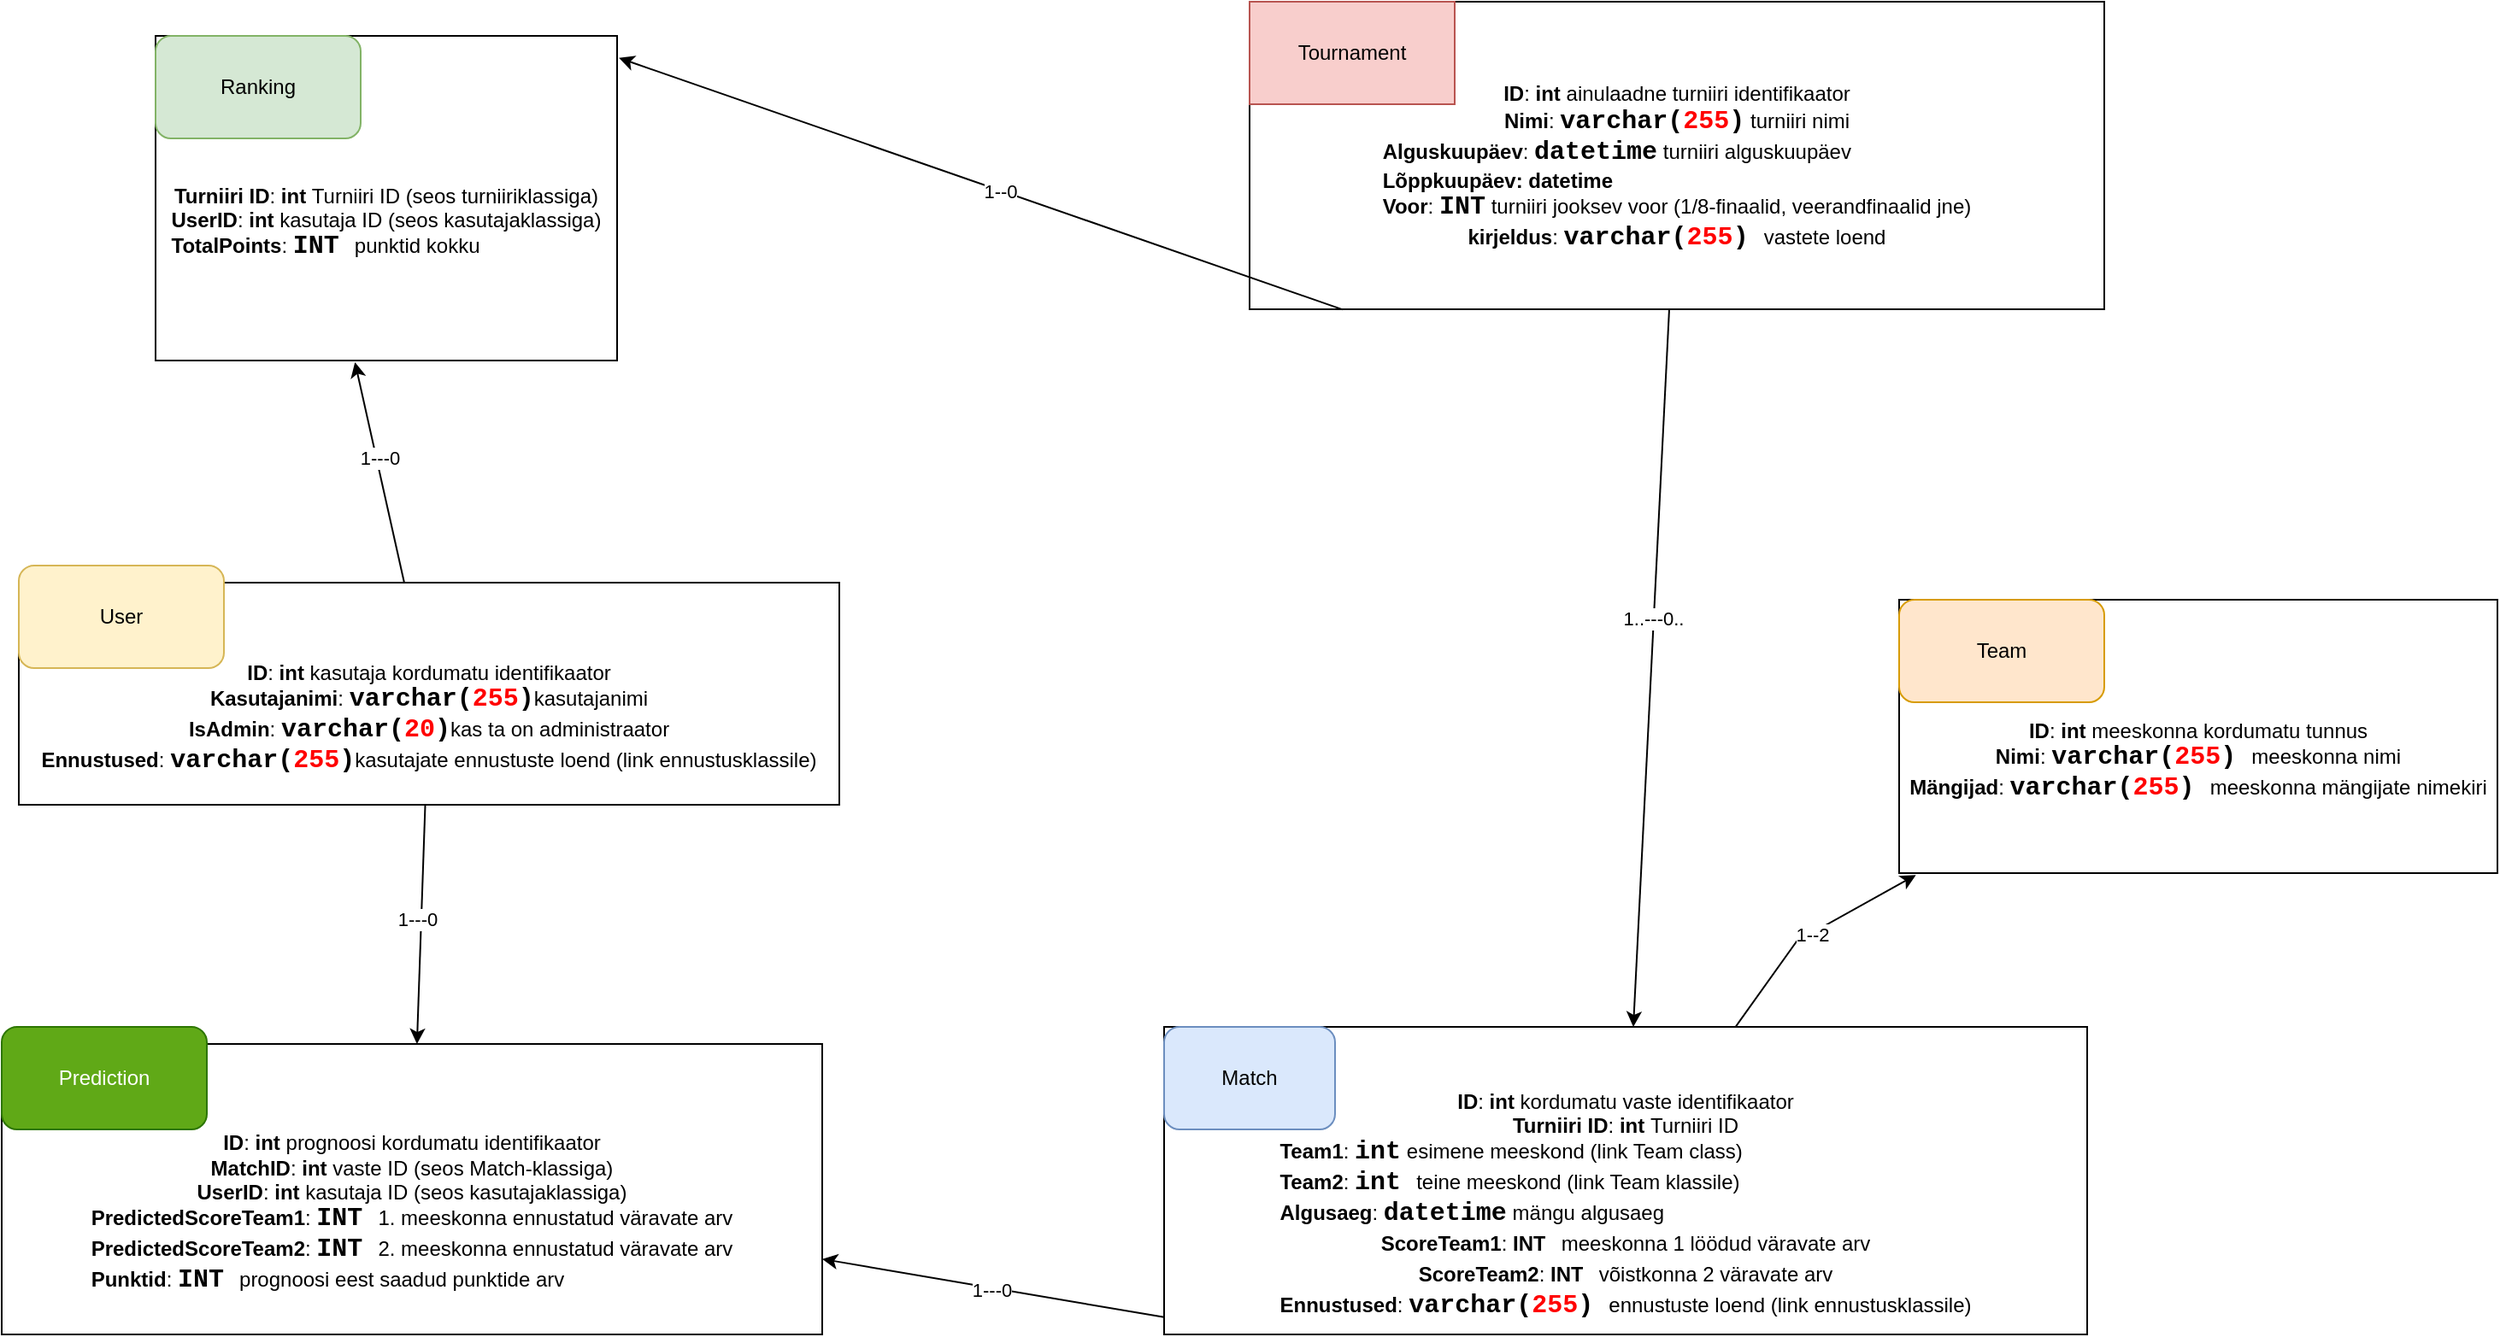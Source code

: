 <mxfile version="24.7.17">
  <diagram name="Page-1" id="b7rdRbisXsfhqXNTFeZn">
    <mxGraphModel dx="1692" dy="943" grid="1" gridSize="10" guides="1" tooltips="1" connect="1" arrows="1" fold="1" page="1" pageScale="1" pageWidth="850" pageHeight="1100" math="0" shadow="0">
      <root>
        <mxCell id="0" />
        <mxCell id="1" parent="0" />
        <mxCell id="JmhOv1nxYpQfWcacWQYe-1" value="&lt;div&gt;&lt;br&gt;&lt;/div&gt;&lt;div&gt;&lt;b&gt;ID&lt;/b&gt;:&amp;nbsp;&lt;b style=&quot;background-color: initial;&quot;&gt;int&lt;/b&gt;&lt;span style=&quot;background-color: initial;&quot;&gt;&amp;nbsp;ainulaadne turniiri identifikaator&lt;/span&gt;&lt;/div&gt;&lt;div&gt;&lt;b&gt;Nimi&lt;/b&gt;:&amp;nbsp;&lt;b&gt;&lt;span style=&quot;font-family: Consolas, Menlo, &amp;quot;courier new&amp;quot;, monospace; font-size: 15px; text-align: start; background-color: rgb(255, 255, 255);&quot;&gt;varchar(&lt;/span&gt;&lt;span style=&quot;box-sizing: inherit; color: red; font-family: Consolas, Menlo, &amp;quot;courier new&amp;quot;, monospace; font-size: 15px; text-align: start; background-color: rgb(255, 255, 255);&quot; class=&quot;sqlnumbercolor&quot;&gt;255&lt;/span&gt;&lt;span style=&quot;font-family: Consolas, Menlo, &amp;quot;courier new&amp;quot;, monospace; font-size: 15px; text-align: start; background-color: rgb(255, 255, 255);&quot;&gt;)&lt;/span&gt;&lt;/b&gt;&lt;span style=&quot;background-color: initial;&quot;&gt;&amp;nbsp;turniiri nimi&lt;/span&gt;&lt;/div&gt;&lt;div style=&quot;text-align: start;&quot;&gt;&lt;b&gt;Alguskuupäev&lt;/b&gt;: &lt;font face=&quot;Consolas, Menlo, courier new, monospace&quot;&gt;&lt;span style=&quot;font-size: 15px; background-color: rgb(255, 255, 255);&quot;&gt;&lt;b&gt;datetime&lt;/b&gt;&lt;/span&gt;&lt;/font&gt;&lt;span style=&quot;background-color: initial;&quot;&gt;&lt;b&gt;&amp;nbsp;&lt;/b&gt;turniiri alguskuupäev&amp;nbsp;&lt;/span&gt;&lt;/div&gt;&lt;div style=&quot;text-align: start;&quot;&gt;&lt;span style=&quot;background-color: initial; text-align: center;&quot;&gt;&lt;b&gt;Lõppkuupäev: datetime&lt;/b&gt;&lt;/span&gt;&lt;/div&gt;&lt;div style=&quot;text-align: start;&quot;&gt;&lt;b&gt;Voor&lt;/b&gt;: &lt;font face=&quot;Consolas, Menlo, courier new, monospace&quot;&gt;&lt;span style=&quot;font-size: 15px; background-color: rgb(255, 255, 255);&quot;&gt;&lt;b&gt;INT&lt;/b&gt;&lt;/span&gt;&lt;/font&gt;&lt;span style=&quot;background-color: initial;&quot;&gt;&amp;nbsp;turniiri jooksev voor (1/8-finaalid, veerandfinaalid jne)&lt;/span&gt;&lt;/div&gt;&lt;div&gt;&lt;b&gt;kirjeldus&lt;/b&gt;:&amp;nbsp;&lt;b&gt;&lt;span style=&quot;font-family: Consolas, Menlo, &amp;quot;courier new&amp;quot;, monospace; font-size: 15px; text-align: start; background-color: rgb(255, 255, 255);&quot;&gt;varchar(&lt;/span&gt;&lt;span style=&quot;box-sizing: inherit; color: red; font-family: Consolas, Menlo, &amp;quot;courier new&amp;quot;, monospace; font-size: 15px; text-align: start; background-color: rgb(255, 255, 255);&quot; class=&quot;sqlnumbercolor&quot;&gt;255&lt;/span&gt;&lt;/b&gt;&lt;span style=&quot;font-family: Consolas, Menlo, &amp;quot;courier new&amp;quot;, monospace; font-size: 15px; text-align: start; background-color: rgb(255, 255, 255);&quot;&gt;&lt;b&gt;)&lt;/b&gt;&amp;nbsp;&lt;/span&gt;&lt;span style=&quot;background-color: initial;&quot;&gt;vastete loend&lt;/span&gt;&lt;/div&gt;" style="rounded=0;whiteSpace=wrap;html=1;" vertex="1" parent="1">
          <mxGeometry x="1000" y="230" width="500" height="180" as="geometry" />
        </mxCell>
        <mxCell id="JmhOv1nxYpQfWcacWQYe-2" value="&lt;div&gt;Tournament&lt;br&gt;&lt;/div&gt;" style="rounded=0;whiteSpace=wrap;html=1;fillColor=#f8cecc;strokeColor=#b85450;" vertex="1" parent="1">
          <mxGeometry x="1000" y="230" width="120" height="60" as="geometry" />
        </mxCell>
        <mxCell id="JmhOv1nxYpQfWcacWQYe-3" value="&lt;div&gt;&lt;br&gt;&lt;/div&gt;&lt;div&gt;&lt;br&gt;&lt;/div&gt;&lt;div&gt;&lt;b&gt;ID&lt;/b&gt;:&amp;nbsp;&lt;b style=&quot;background-color: initial;&quot;&gt;int&amp;nbsp;&lt;/b&gt;&lt;span style=&quot;background-color: initial;&quot;&gt;meeskonna kordumatu tunnus&lt;/span&gt;&lt;/div&gt;&lt;div&gt;&lt;b&gt;Nimi&lt;/b&gt;:&amp;nbsp;&lt;b&gt;&lt;span style=&quot;font-family: Consolas, Menlo, &amp;quot;courier new&amp;quot;, monospace; font-size: 15px; text-align: start; background-color: rgb(255, 255, 255);&quot;&gt;varchar(&lt;/span&gt;&lt;span style=&quot;box-sizing: inherit; color: red; font-family: Consolas, Menlo, &amp;quot;courier new&amp;quot;, monospace; font-size: 15px; text-align: start; background-color: rgb(255, 255, 255);&quot; class=&quot;sqlnumbercolor&quot;&gt;255&lt;/span&gt;&lt;/b&gt;&lt;span style=&quot;font-family: Consolas, Menlo, &amp;quot;courier new&amp;quot;, monospace; font-size: 15px; text-align: start; background-color: rgb(255, 255, 255);&quot;&gt;&lt;b&gt;)&lt;/b&gt;&amp;nbsp;&lt;/span&gt;&lt;span style=&quot;background-color: initial;&quot;&gt;meeskonna nimi&lt;/span&gt;&lt;/div&gt;&lt;div&gt;&lt;b&gt;Mängijad&lt;/b&gt;:&amp;nbsp;&lt;b&gt;&lt;span style=&quot;font-family: Consolas, Menlo, &amp;quot;courier new&amp;quot;, monospace; font-size: 15px; text-align: start; background-color: rgb(255, 255, 255);&quot;&gt;varchar(&lt;/span&gt;&lt;span style=&quot;box-sizing: inherit; color: red; font-family: Consolas, Menlo, &amp;quot;courier new&amp;quot;, monospace; font-size: 15px; text-align: start; background-color: rgb(255, 255, 255);&quot; class=&quot;sqlnumbercolor&quot;&gt;255&lt;/span&gt;&lt;/b&gt;&lt;span style=&quot;font-family: Consolas, Menlo, &amp;quot;courier new&amp;quot;, monospace; font-size: 15px; text-align: start; background-color: rgb(255, 255, 255);&quot;&gt;&lt;b&gt;)&lt;/b&gt;&amp;nbsp;&lt;/span&gt;&lt;span style=&quot;background-color: initial;&quot;&gt;meeskonna mängijate nimekiri&lt;/span&gt;&lt;/div&gt;" style="rounded=0;whiteSpace=wrap;html=1;" vertex="1" parent="1">
          <mxGeometry x="1380" y="580" width="350" height="160" as="geometry" />
        </mxCell>
        <mxCell id="JmhOv1nxYpQfWcacWQYe-4" value="Team" style="rounded=1;whiteSpace=wrap;html=1;fillColor=#ffe6cc;strokeColor=#d79b00;" vertex="1" parent="1">
          <mxGeometry x="1380" y="580" width="120" height="60" as="geometry" />
        </mxCell>
        <mxCell id="JmhOv1nxYpQfWcacWQYe-5" value="&lt;div&gt;&lt;br&gt;&lt;/div&gt;&lt;div&gt;&lt;br&gt;&lt;/div&gt;&lt;div&gt;&lt;b&gt;ID&lt;/b&gt;:&amp;nbsp;&lt;b style=&quot;background-color: initial;&quot;&gt;int&amp;nbsp;&lt;/b&gt;&lt;span style=&quot;background-color: initial;&quot;&gt;kordumatu vaste identifikaator&lt;/span&gt;&lt;/div&gt;&lt;div&gt;&lt;b&gt;Turniiri ID&lt;/b&gt;:&amp;nbsp;&lt;b style=&quot;background-color: initial;&quot;&gt;int&amp;nbsp;&lt;/b&gt;&lt;span style=&quot;background-color: initial;&quot;&gt;Turniiri ID&lt;/span&gt;&lt;/div&gt;&lt;div style=&quot;text-align: start;&quot;&gt;&lt;b&gt;Team1&lt;/b&gt;: &lt;font face=&quot;Consolas, Menlo, courier new, monospace&quot;&gt;&lt;span style=&quot;font-size: 15px; background-color: rgb(255, 255, 255);&quot;&gt;&lt;b&gt;int&lt;/b&gt;&lt;/span&gt;&lt;/font&gt;&lt;span style=&quot;background-color: initial;&quot;&gt;&amp;nbsp;esimene meeskond (link Team class)&lt;/span&gt;&lt;/div&gt;&lt;div style=&quot;text-align: start;&quot;&gt;&lt;b&gt;Team2&lt;/b&gt;: &lt;font face=&quot;Consolas, Menlo, courier new, monospace&quot;&gt;&lt;span style=&quot;font-size: 15px; background-color: rgb(255, 255, 255);&quot;&gt;&lt;b&gt;int&amp;nbsp;&lt;/b&gt;&lt;/span&gt;&lt;/font&gt;&lt;span style=&quot;background-color: initial;&quot;&gt;teine ​​meeskond (link Team klassile)&lt;/span&gt;&lt;/div&gt;&lt;div style=&quot;text-align: start;&quot;&gt;&lt;b&gt;Algusaeg&lt;/b&gt;: &lt;font face=&quot;Consolas, Menlo, courier new, monospace&quot;&gt;&lt;span style=&quot;font-size: 15px; background-color: rgb(255, 255, 255);&quot;&gt;&lt;b&gt;datetime&lt;/b&gt;&lt;/span&gt;&lt;/font&gt;&lt;span style=&quot;background-color: initial;&quot;&gt;&lt;b&gt;&amp;nbsp;&lt;/b&gt;mängu algusaeg&lt;/span&gt;&lt;/div&gt;&lt;div&gt;&lt;b&gt;ScoreTeam1&lt;/b&gt;: &lt;b&gt;INT&lt;span style=&quot;font-family: Consolas, Menlo, &amp;quot;courier new&amp;quot;, monospace; font-size: 15px; text-align: start; background-color: rgb(255, 255, 255);&quot;&gt;&amp;nbsp;&lt;/span&gt;&lt;/b&gt;&lt;span style=&quot;background-color: initial;&quot;&gt;meeskonna 1 löödud väravate arv&lt;/span&gt;&lt;/div&gt;&lt;div&gt;&lt;b&gt;ScoreTeam2&lt;/b&gt;: &lt;b&gt;INT&lt;span style=&quot;font-family: Consolas, Menlo, &amp;quot;courier new&amp;quot;, monospace; font-size: 15px; text-align: start; background-color: rgb(255, 255, 255);&quot;&gt;&amp;nbsp;&lt;/span&gt;&lt;/b&gt;&lt;span style=&quot;background-color: initial;&quot;&gt;võistkonna 2 väravate arv&lt;/span&gt;&lt;/div&gt;&lt;div&gt;&lt;b&gt;Ennustused&lt;/b&gt;:&amp;nbsp;&lt;b&gt;&lt;span style=&quot;font-family: Consolas, Menlo, &amp;quot;courier new&amp;quot;, monospace; font-size: 15px; text-align: start; background-color: rgb(255, 255, 255);&quot;&gt;varchar(&lt;/span&gt;&lt;span style=&quot;box-sizing: inherit; color: red; font-family: Consolas, Menlo, &amp;quot;courier new&amp;quot;, monospace; font-size: 15px; text-align: start; background-color: rgb(255, 255, 255);&quot; class=&quot;sqlnumbercolor&quot;&gt;255&lt;/span&gt;&lt;/b&gt;&lt;span style=&quot;font-family: Consolas, Menlo, &amp;quot;courier new&amp;quot;, monospace; font-size: 15px; text-align: start; background-color: rgb(255, 255, 255);&quot;&gt;&lt;b&gt;)&lt;/b&gt;&amp;nbsp;&lt;/span&gt;&lt;span style=&quot;background-color: initial;&quot;&gt;ennustuste loend (link ennustusklassile)&lt;/span&gt;&lt;/div&gt;" style="rounded=0;whiteSpace=wrap;html=1;" vertex="1" parent="1">
          <mxGeometry x="950" y="830" width="540" height="180" as="geometry" />
        </mxCell>
        <mxCell id="JmhOv1nxYpQfWcacWQYe-6" value="Match" style="rounded=1;whiteSpace=wrap;html=1;fillColor=#dae8fc;strokeColor=#6c8ebf;" vertex="1" parent="1">
          <mxGeometry x="950" y="830" width="100" height="60" as="geometry" />
        </mxCell>
        <mxCell id="JmhOv1nxYpQfWcacWQYe-7" value="&lt;div&gt;&lt;br&gt;&lt;/div&gt;&lt;div&gt;&lt;br&gt;&lt;/div&gt;&lt;div&gt;&lt;b&gt;ID&lt;/b&gt;:&amp;nbsp;&lt;b style=&quot;background-color: initial;&quot;&gt;int&lt;/b&gt;&lt;span style=&quot;background-color: initial;&quot;&gt;&amp;nbsp;kasutaja kordumatu identifikaator&lt;/span&gt;&lt;/div&gt;&lt;div&gt;&lt;b&gt;Kasutajanimi&lt;/b&gt;:&amp;nbsp;&lt;b&gt;&lt;span style=&quot;font-family: Consolas, Menlo, &amp;quot;courier new&amp;quot;, monospace; font-size: 15px; text-align: start; background-color: rgb(255, 255, 255);&quot;&gt;varchar(&lt;/span&gt;&lt;span style=&quot;box-sizing: inherit; color: red; font-family: Consolas, Menlo, &amp;quot;courier new&amp;quot;, monospace; font-size: 15px; text-align: start; background-color: rgb(255, 255, 255);&quot; class=&quot;sqlnumbercolor&quot;&gt;255&lt;/span&gt;&lt;span style=&quot;font-family: Consolas, Menlo, &amp;quot;courier new&amp;quot;, monospace; font-size: 15px; text-align: start; background-color: rgb(255, 255, 255);&quot;&gt;)&lt;/span&gt;&lt;/b&gt;&lt;span style=&quot;background-color: initial;&quot;&gt;kasutajanimi&lt;/span&gt;&lt;/div&gt;&lt;div&gt;&lt;b&gt;IsAdmin&lt;/b&gt;:&amp;nbsp;&lt;b&gt;&lt;span style=&quot;font-family: Consolas, Menlo, &amp;quot;courier new&amp;quot;, monospace; font-size: 15px; text-align: start; background-color: rgb(255, 255, 255);&quot;&gt;varchar(&lt;/span&gt;&lt;span style=&quot;box-sizing: inherit; color: red; font-family: Consolas, Menlo, &amp;quot;courier new&amp;quot;, monospace; font-size: 15px; text-align: start; background-color: rgb(255, 255, 255);&quot; class=&quot;sqlnumbercolor&quot;&gt;20&lt;/span&gt;&lt;span style=&quot;font-family: Consolas, Menlo, &amp;quot;courier new&amp;quot;, monospace; font-size: 15px; text-align: start; background-color: rgb(255, 255, 255);&quot;&gt;)&lt;/span&gt;&lt;/b&gt;&lt;span style=&quot;background-color: initial;&quot;&gt;kas ta on administraator&lt;/span&gt;&lt;/div&gt;&lt;div&gt;&lt;b&gt;Ennustused&lt;/b&gt;:&amp;nbsp;&lt;b&gt;&lt;span style=&quot;font-family: Consolas, Menlo, &amp;quot;courier new&amp;quot;, monospace; font-size: 15px; text-align: start; background-color: rgb(255, 255, 255);&quot;&gt;varchar(&lt;/span&gt;&lt;span style=&quot;box-sizing: inherit; color: red; font-family: Consolas, Menlo, &amp;quot;courier new&amp;quot;, monospace; font-size: 15px; text-align: start; background-color: rgb(255, 255, 255);&quot; class=&quot;sqlnumbercolor&quot;&gt;255&lt;/span&gt;&lt;span style=&quot;font-family: Consolas, Menlo, &amp;quot;courier new&amp;quot;, monospace; font-size: 15px; text-align: start; background-color: rgb(255, 255, 255);&quot;&gt;)&lt;/span&gt;&lt;/b&gt;&lt;span style=&quot;background-color: initial;&quot;&gt;kasutajate ennustuste loend (link ennustusklassile)&lt;/span&gt;&lt;/div&gt;" style="rounded=0;whiteSpace=wrap;html=1;" vertex="1" parent="1">
          <mxGeometry x="280" y="570" width="480" height="130" as="geometry" />
        </mxCell>
        <mxCell id="JmhOv1nxYpQfWcacWQYe-8" value="User" style="rounded=1;whiteSpace=wrap;html=1;fillColor=#fff2cc;strokeColor=#d6b656;" vertex="1" parent="1">
          <mxGeometry x="280" y="560" width="120" height="60" as="geometry" />
        </mxCell>
        <mxCell id="JmhOv1nxYpQfWcacWQYe-9" value="&lt;div&gt;&lt;br&gt;&lt;/div&gt;&lt;div&gt;&lt;br&gt;&lt;/div&gt;&lt;div&gt;&lt;b&gt;ID&lt;/b&gt;:&amp;nbsp;&lt;b style=&quot;background-color: initial;&quot;&gt;int&amp;nbsp;&lt;/b&gt;&lt;span style=&quot;background-color: initial;&quot;&gt;prognoosi kordumatu identifikaator&lt;/span&gt;&lt;/div&gt;&lt;div&gt;&lt;b&gt;MatchID&lt;/b&gt;: &lt;b&gt;int &lt;/b&gt;vaste ID (seos Match-klassiga)&lt;/div&gt;&lt;div&gt;&lt;b&gt;UserID&lt;/b&gt;: &lt;b&gt;int &lt;/b&gt;kasutaja ID (seos kasutajaklassiga)&lt;/div&gt;&lt;div style=&quot;text-align: start;&quot;&gt;&lt;b&gt;PredictedScoreTeam1&lt;/b&gt;: &lt;font face=&quot;Consolas, Menlo, courier new, monospace&quot;&gt;&lt;span style=&quot;font-size: 15px; background-color: rgb(255, 255, 255);&quot;&gt;&lt;b&gt;INT&amp;nbsp;&lt;/b&gt;&lt;/span&gt;&lt;/font&gt;&lt;span style=&quot;background-color: initial;&quot;&gt;1. meeskonna ennustatud väravate arv&lt;/span&gt;&lt;/div&gt;&lt;div style=&quot;text-align: start;&quot;&gt;&lt;b&gt;PredictedScoreTeam2&lt;/b&gt;: &lt;font face=&quot;Consolas, Menlo, courier new, monospace&quot;&gt;&lt;span style=&quot;font-size: 15px; background-color: rgb(255, 255, 255);&quot;&gt;&lt;b&gt;INT&amp;nbsp;&lt;/b&gt;&lt;/span&gt;&lt;/font&gt;&lt;span style=&quot;background-color: initial;&quot;&gt;2. meeskonna ennustatud väravate arv&lt;/span&gt;&lt;/div&gt;&lt;div style=&quot;text-align: start;&quot;&gt;&lt;b&gt;Punktid&lt;/b&gt;: &lt;font face=&quot;Consolas, Menlo, courier new, monospace&quot;&gt;&lt;span style=&quot;font-size: 15px; background-color: rgb(255, 255, 255);&quot;&gt;&lt;b&gt;INT&amp;nbsp;&lt;/b&gt;&lt;/span&gt;&lt;/font&gt;&lt;span style=&quot;background-color: initial;&quot;&gt;prognoosi eest saadud punktide arv&lt;/span&gt;&lt;/div&gt;" style="rounded=0;whiteSpace=wrap;html=1;" vertex="1" parent="1">
          <mxGeometry x="270" y="840" width="480" height="170" as="geometry" />
        </mxCell>
        <mxCell id="JmhOv1nxYpQfWcacWQYe-10" value="Prediction" style="rounded=1;whiteSpace=wrap;html=1;fillColor=#60a917;fontColor=#ffffff;strokeColor=#2D7600;" vertex="1" parent="1">
          <mxGeometry x="270" y="830" width="120" height="60" as="geometry" />
        </mxCell>
        <mxCell id="JmhOv1nxYpQfWcacWQYe-20" value="" style="endArrow=classic;html=1;rounded=0;" edge="1" parent="1" source="JmhOv1nxYpQfWcacWQYe-1" target="JmhOv1nxYpQfWcacWQYe-5">
          <mxGeometry width="50" height="50" relative="1" as="geometry">
            <mxPoint x="1120" y="380" as="sourcePoint" />
            <mxPoint x="1170" y="330" as="targetPoint" />
          </mxGeometry>
        </mxCell>
        <mxCell id="JmhOv1nxYpQfWcacWQYe-21" value="1..---0.." style="edgeLabel;html=1;align=center;verticalAlign=middle;resizable=0;points=[];" vertex="1" connectable="0" parent="JmhOv1nxYpQfWcacWQYe-20">
          <mxGeometry x="-0.14" y="-1" relative="1" as="geometry">
            <mxPoint as="offset" />
          </mxGeometry>
        </mxCell>
        <mxCell id="JmhOv1nxYpQfWcacWQYe-22" value="" style="endArrow=classic;html=1;rounded=0;entryX=0.028;entryY=1.007;entryDx=0;entryDy=0;entryPerimeter=0;" edge="1" parent="1" source="JmhOv1nxYpQfWcacWQYe-5" target="JmhOv1nxYpQfWcacWQYe-3">
          <mxGeometry width="50" height="50" relative="1" as="geometry">
            <mxPoint x="1500" y="620" as="sourcePoint" />
            <mxPoint x="1943.948" y="211" as="targetPoint" />
            <Array as="points">
              <mxPoint x="1320" y="780" />
            </Array>
          </mxGeometry>
        </mxCell>
        <mxCell id="JmhOv1nxYpQfWcacWQYe-23" value="1--2" style="edgeLabel;html=1;align=center;verticalAlign=middle;resizable=0;points=[];" vertex="1" connectable="0" parent="JmhOv1nxYpQfWcacWQYe-22">
          <mxGeometry x="-0.013" relative="1" as="geometry">
            <mxPoint x="1" as="offset" />
          </mxGeometry>
        </mxCell>
        <mxCell id="JmhOv1nxYpQfWcacWQYe-24" value="" style="endArrow=classic;html=1;rounded=0;exitX=0;exitY=0.944;exitDx=0;exitDy=0;exitPerimeter=0;" edge="1" parent="1" source="JmhOv1nxYpQfWcacWQYe-5" target="JmhOv1nxYpQfWcacWQYe-9">
          <mxGeometry width="50" height="50" relative="1" as="geometry">
            <mxPoint x="1340" y="440" as="sourcePoint" />
            <mxPoint x="1390" y="390" as="targetPoint" />
          </mxGeometry>
        </mxCell>
        <mxCell id="JmhOv1nxYpQfWcacWQYe-25" value="1---0" style="edgeLabel;html=1;align=center;verticalAlign=middle;resizable=0;points=[];" vertex="1" connectable="0" parent="JmhOv1nxYpQfWcacWQYe-24">
          <mxGeometry x="0.012" y="1" relative="1" as="geometry">
            <mxPoint as="offset" />
          </mxGeometry>
        </mxCell>
        <mxCell id="JmhOv1nxYpQfWcacWQYe-27" value="" style="endArrow=classic;html=1;rounded=0;" edge="1" parent="1" source="JmhOv1nxYpQfWcacWQYe-7" target="JmhOv1nxYpQfWcacWQYe-9">
          <mxGeometry width="50" height="50" relative="1" as="geometry">
            <mxPoint x="850" y="490" as="sourcePoint" />
            <mxPoint x="900" y="440" as="targetPoint" />
          </mxGeometry>
        </mxCell>
        <mxCell id="JmhOv1nxYpQfWcacWQYe-28" value="1---0" style="edgeLabel;html=1;align=center;verticalAlign=middle;resizable=0;points=[];" vertex="1" connectable="0" parent="JmhOv1nxYpQfWcacWQYe-27">
          <mxGeometry x="-0.045" y="-3" relative="1" as="geometry">
            <mxPoint as="offset" />
          </mxGeometry>
        </mxCell>
        <mxCell id="JmhOv1nxYpQfWcacWQYe-29" value="&lt;div&gt;&lt;br&gt;&lt;/div&gt;&lt;div&gt;&lt;br&gt;&lt;/div&gt;&lt;div&gt;&lt;b&gt;Turniiri ID&lt;/b&gt;: &lt;b&gt;int&amp;nbsp;&lt;/b&gt;Turniiri ID (seos turniiriklassiga)&lt;/div&gt;&lt;div&gt;&lt;b&gt;UserID&lt;/b&gt;:&amp;nbsp;&lt;b style=&quot;background-color: initial;&quot;&gt;int&amp;nbsp;&lt;/b&gt;&lt;span style=&quot;background-color: initial;&quot;&gt;kasutaja ID (seos kasutajaklassiga)&lt;/span&gt;&lt;/div&gt;&lt;div style=&quot;text-align: start;&quot;&gt;&lt;b&gt;TotalPoints&lt;/b&gt;: &lt;font face=&quot;Consolas, Menlo, courier new, monospace&quot;&gt;&lt;span style=&quot;font-size: 15px; background-color: rgb(255, 255, 255);&quot;&gt;&lt;b&gt;INT&amp;nbsp;&lt;/b&gt;&lt;/span&gt;&lt;/font&gt;&lt;span style=&quot;background-color: initial;&quot;&gt;punktid kokku&lt;/span&gt;&lt;/div&gt;" style="rounded=0;whiteSpace=wrap;html=1;" vertex="1" parent="1">
          <mxGeometry x="360" y="250" width="270" height="190" as="geometry" />
        </mxCell>
        <mxCell id="JmhOv1nxYpQfWcacWQYe-30" value="Ranking" style="rounded=1;whiteSpace=wrap;html=1;fillColor=#d5e8d4;strokeColor=#82b366;" vertex="1" parent="1">
          <mxGeometry x="360" y="250" width="120" height="60" as="geometry" />
        </mxCell>
        <mxCell id="JmhOv1nxYpQfWcacWQYe-33" value="" style="endArrow=classic;html=1;rounded=0;exitX=0.109;exitY=1.001;exitDx=0;exitDy=0;exitPerimeter=0;entryX=1.004;entryY=0.068;entryDx=0;entryDy=0;entryPerimeter=0;" edge="1" parent="1" source="JmhOv1nxYpQfWcacWQYe-1" target="JmhOv1nxYpQfWcacWQYe-29">
          <mxGeometry width="50" height="50" relative="1" as="geometry">
            <mxPoint x="800" y="620" as="sourcePoint" />
            <mxPoint x="850" y="570" as="targetPoint" />
            <Array as="points" />
          </mxGeometry>
        </mxCell>
        <mxCell id="JmhOv1nxYpQfWcacWQYe-34" value="1--0" style="edgeLabel;html=1;align=center;verticalAlign=middle;resizable=0;points=[];" vertex="1" connectable="0" parent="JmhOv1nxYpQfWcacWQYe-33">
          <mxGeometry x="-0.052" relative="1" as="geometry">
            <mxPoint as="offset" />
          </mxGeometry>
        </mxCell>
        <mxCell id="JmhOv1nxYpQfWcacWQYe-35" value="" style="endArrow=classic;html=1;rounded=0;entryX=0.432;entryY=1.005;entryDx=0;entryDy=0;entryPerimeter=0;" edge="1" parent="1" source="JmhOv1nxYpQfWcacWQYe-7" target="JmhOv1nxYpQfWcacWQYe-29">
          <mxGeometry width="50" height="50" relative="1" as="geometry">
            <mxPoint x="800" y="620" as="sourcePoint" />
            <mxPoint x="850" y="570" as="targetPoint" />
          </mxGeometry>
        </mxCell>
        <mxCell id="JmhOv1nxYpQfWcacWQYe-37" value="1---0" style="edgeLabel;html=1;align=center;verticalAlign=middle;resizable=0;points=[];" vertex="1" connectable="0" parent="JmhOv1nxYpQfWcacWQYe-35">
          <mxGeometry x="0.138" y="-2" relative="1" as="geometry">
            <mxPoint as="offset" />
          </mxGeometry>
        </mxCell>
      </root>
    </mxGraphModel>
  </diagram>
</mxfile>
